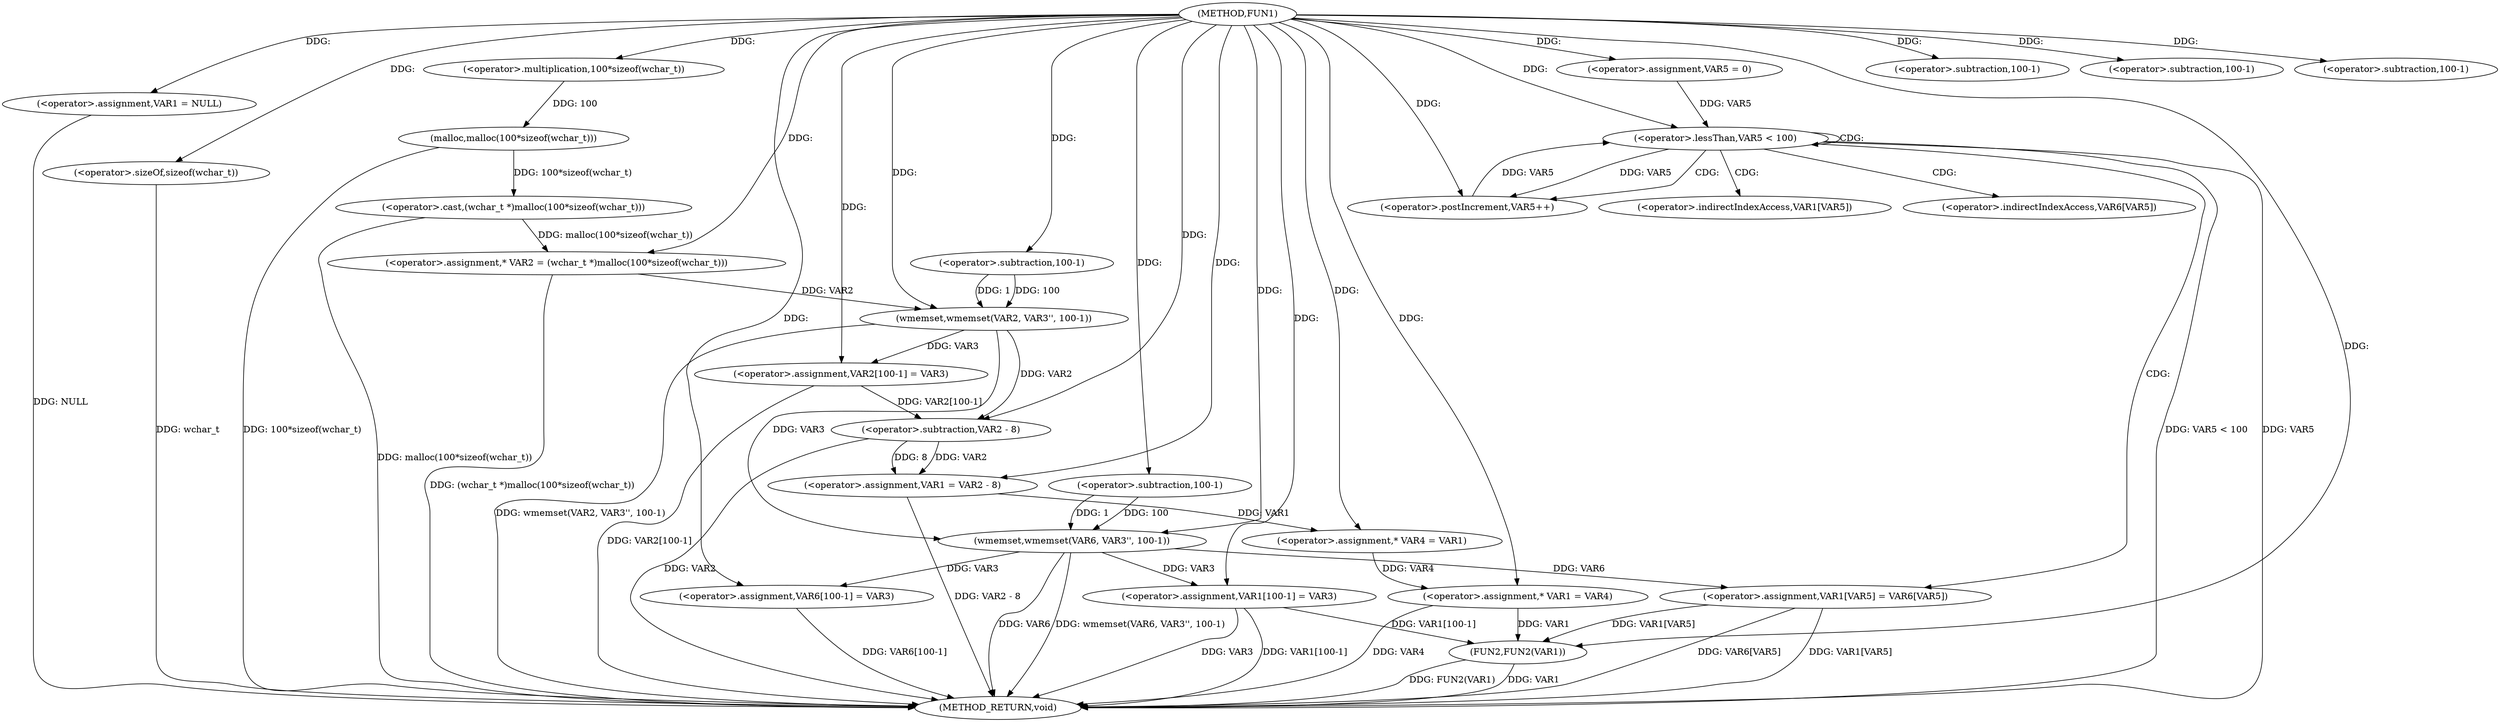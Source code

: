 digraph FUN1 {  
"1000100" [label = "(METHOD,FUN1)" ]
"1000186" [label = "(METHOD_RETURN,void)" ]
"1000103" [label = "(<operator>.assignment,VAR1 = NULL)" ]
"1000108" [label = "(<operator>.assignment,* VAR2 = (wchar_t *)malloc(100*sizeof(wchar_t)))" ]
"1000110" [label = "(<operator>.cast,(wchar_t *)malloc(100*sizeof(wchar_t)))" ]
"1000112" [label = "(malloc,malloc(100*sizeof(wchar_t)))" ]
"1000113" [label = "(<operator>.multiplication,100*sizeof(wchar_t))" ]
"1000115" [label = "(<operator>.sizeOf,sizeof(wchar_t))" ]
"1000117" [label = "(wmemset,wmemset(VAR2, VAR3'', 100-1))" ]
"1000120" [label = "(<operator>.subtraction,100-1)" ]
"1000123" [label = "(<operator>.assignment,VAR2[100-1] = VAR3)" ]
"1000126" [label = "(<operator>.subtraction,100-1)" ]
"1000130" [label = "(<operator>.assignment,VAR1 = VAR2 - 8)" ]
"1000132" [label = "(<operator>.subtraction,VAR2 - 8)" ]
"1000137" [label = "(<operator>.assignment,* VAR4 = VAR1)" ]
"1000141" [label = "(<operator>.assignment,* VAR1 = VAR4)" ]
"1000147" [label = "(wmemset,wmemset(VAR6, VAR3'', 100-1))" ]
"1000150" [label = "(<operator>.subtraction,100-1)" ]
"1000153" [label = "(<operator>.assignment,VAR6[100-1] = VAR3)" ]
"1000156" [label = "(<operator>.subtraction,100-1)" ]
"1000161" [label = "(<operator>.assignment,VAR5 = 0)" ]
"1000164" [label = "(<operator>.lessThan,VAR5 < 100)" ]
"1000167" [label = "(<operator>.postIncrement,VAR5++)" ]
"1000170" [label = "(<operator>.assignment,VAR1[VAR5] = VAR6[VAR5])" ]
"1000177" [label = "(<operator>.assignment,VAR1[100-1] = VAR3)" ]
"1000180" [label = "(<operator>.subtraction,100-1)" ]
"1000184" [label = "(FUN2,FUN2(VAR1))" ]
"1000171" [label = "(<operator>.indirectIndexAccess,VAR1[VAR5])" ]
"1000174" [label = "(<operator>.indirectIndexAccess,VAR6[VAR5])" ]
  "1000184" -> "1000186"  [ label = "DDG: VAR1"] 
  "1000103" -> "1000186"  [ label = "DDG: NULL"] 
  "1000184" -> "1000186"  [ label = "DDG: FUN2(VAR1)"] 
  "1000147" -> "1000186"  [ label = "DDG: VAR6"] 
  "1000153" -> "1000186"  [ label = "DDG: VAR6[100-1]"] 
  "1000177" -> "1000186"  [ label = "DDG: VAR1[100-1]"] 
  "1000117" -> "1000186"  [ label = "DDG: wmemset(VAR2, VAR3'', 100-1)"] 
  "1000164" -> "1000186"  [ label = "DDG: VAR5 < 100"] 
  "1000130" -> "1000186"  [ label = "DDG: VAR2 - 8"] 
  "1000132" -> "1000186"  [ label = "DDG: VAR2"] 
  "1000110" -> "1000186"  [ label = "DDG: malloc(100*sizeof(wchar_t))"] 
  "1000112" -> "1000186"  [ label = "DDG: 100*sizeof(wchar_t)"] 
  "1000108" -> "1000186"  [ label = "DDG: (wchar_t *)malloc(100*sizeof(wchar_t))"] 
  "1000141" -> "1000186"  [ label = "DDG: VAR4"] 
  "1000170" -> "1000186"  [ label = "DDG: VAR1[VAR5]"] 
  "1000147" -> "1000186"  [ label = "DDG: wmemset(VAR6, VAR3'', 100-1)"] 
  "1000115" -> "1000186"  [ label = "DDG: wchar_t"] 
  "1000177" -> "1000186"  [ label = "DDG: VAR3"] 
  "1000170" -> "1000186"  [ label = "DDG: VAR6[VAR5]"] 
  "1000123" -> "1000186"  [ label = "DDG: VAR2[100-1]"] 
  "1000164" -> "1000186"  [ label = "DDG: VAR5"] 
  "1000100" -> "1000103"  [ label = "DDG: "] 
  "1000110" -> "1000108"  [ label = "DDG: malloc(100*sizeof(wchar_t))"] 
  "1000100" -> "1000108"  [ label = "DDG: "] 
  "1000112" -> "1000110"  [ label = "DDG: 100*sizeof(wchar_t)"] 
  "1000113" -> "1000112"  [ label = "DDG: 100"] 
  "1000100" -> "1000113"  [ label = "DDG: "] 
  "1000100" -> "1000115"  [ label = "DDG: "] 
  "1000108" -> "1000117"  [ label = "DDG: VAR2"] 
  "1000100" -> "1000117"  [ label = "DDG: "] 
  "1000120" -> "1000117"  [ label = "DDG: 100"] 
  "1000120" -> "1000117"  [ label = "DDG: 1"] 
  "1000100" -> "1000120"  [ label = "DDG: "] 
  "1000117" -> "1000123"  [ label = "DDG: VAR3"] 
  "1000100" -> "1000123"  [ label = "DDG: "] 
  "1000100" -> "1000126"  [ label = "DDG: "] 
  "1000132" -> "1000130"  [ label = "DDG: VAR2"] 
  "1000132" -> "1000130"  [ label = "DDG: 8"] 
  "1000100" -> "1000130"  [ label = "DDG: "] 
  "1000117" -> "1000132"  [ label = "DDG: VAR2"] 
  "1000123" -> "1000132"  [ label = "DDG: VAR2[100-1]"] 
  "1000100" -> "1000132"  [ label = "DDG: "] 
  "1000130" -> "1000137"  [ label = "DDG: VAR1"] 
  "1000100" -> "1000137"  [ label = "DDG: "] 
  "1000137" -> "1000141"  [ label = "DDG: VAR4"] 
  "1000100" -> "1000141"  [ label = "DDG: "] 
  "1000100" -> "1000147"  [ label = "DDG: "] 
  "1000117" -> "1000147"  [ label = "DDG: VAR3"] 
  "1000150" -> "1000147"  [ label = "DDG: 100"] 
  "1000150" -> "1000147"  [ label = "DDG: 1"] 
  "1000100" -> "1000150"  [ label = "DDG: "] 
  "1000147" -> "1000153"  [ label = "DDG: VAR3"] 
  "1000100" -> "1000153"  [ label = "DDG: "] 
  "1000100" -> "1000156"  [ label = "DDG: "] 
  "1000100" -> "1000161"  [ label = "DDG: "] 
  "1000167" -> "1000164"  [ label = "DDG: VAR5"] 
  "1000161" -> "1000164"  [ label = "DDG: VAR5"] 
  "1000100" -> "1000164"  [ label = "DDG: "] 
  "1000164" -> "1000167"  [ label = "DDG: VAR5"] 
  "1000100" -> "1000167"  [ label = "DDG: "] 
  "1000147" -> "1000170"  [ label = "DDG: VAR6"] 
  "1000100" -> "1000177"  [ label = "DDG: "] 
  "1000147" -> "1000177"  [ label = "DDG: VAR3"] 
  "1000100" -> "1000180"  [ label = "DDG: "] 
  "1000177" -> "1000184"  [ label = "DDG: VAR1[100-1]"] 
  "1000141" -> "1000184"  [ label = "DDG: VAR1"] 
  "1000170" -> "1000184"  [ label = "DDG: VAR1[VAR5]"] 
  "1000100" -> "1000184"  [ label = "DDG: "] 
  "1000164" -> "1000170"  [ label = "CDG: "] 
  "1000164" -> "1000171"  [ label = "CDG: "] 
  "1000164" -> "1000164"  [ label = "CDG: "] 
  "1000164" -> "1000174"  [ label = "CDG: "] 
  "1000164" -> "1000167"  [ label = "CDG: "] 
}
